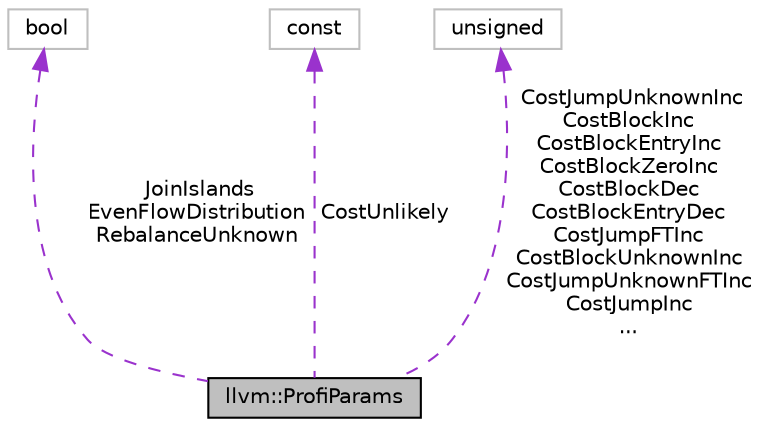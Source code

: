 digraph "llvm::ProfiParams"
{
 // LATEX_PDF_SIZE
  bgcolor="transparent";
  edge [fontname="Helvetica",fontsize="10",labelfontname="Helvetica",labelfontsize="10"];
  node [fontname="Helvetica",fontsize="10",shape=record];
  Node1 [label="llvm::ProfiParams",height=0.2,width=0.4,color="black", fillcolor="grey75", style="filled", fontcolor="black",tooltip="Various thresholds and options controlling the behavior of the profile inference algorithm."];
  Node2 -> Node1 [dir="back",color="darkorchid3",fontsize="10",style="dashed",label=" JoinIslands\nEvenFlowDistribution\nRebalanceUnknown" ,fontname="Helvetica"];
  Node2 [label="bool",height=0.2,width=0.4,color="grey75",tooltip=" "];
  Node3 -> Node1 [dir="back",color="darkorchid3",fontsize="10",style="dashed",label=" CostUnlikely" ,fontname="Helvetica"];
  Node3 [label="const",height=0.2,width=0.4,color="grey75",tooltip=" "];
  Node4 -> Node1 [dir="back",color="darkorchid3",fontsize="10",style="dashed",label=" CostJumpUnknownInc\nCostBlockInc\nCostBlockEntryInc\nCostBlockZeroInc\nCostBlockDec\nCostBlockEntryDec\nCostJumpFTInc\nCostBlockUnknownInc\nCostJumpUnknownFTInc\nCostJumpInc\n..." ,fontname="Helvetica"];
  Node4 [label="unsigned",height=0.2,width=0.4,color="grey75",tooltip=" "];
}
